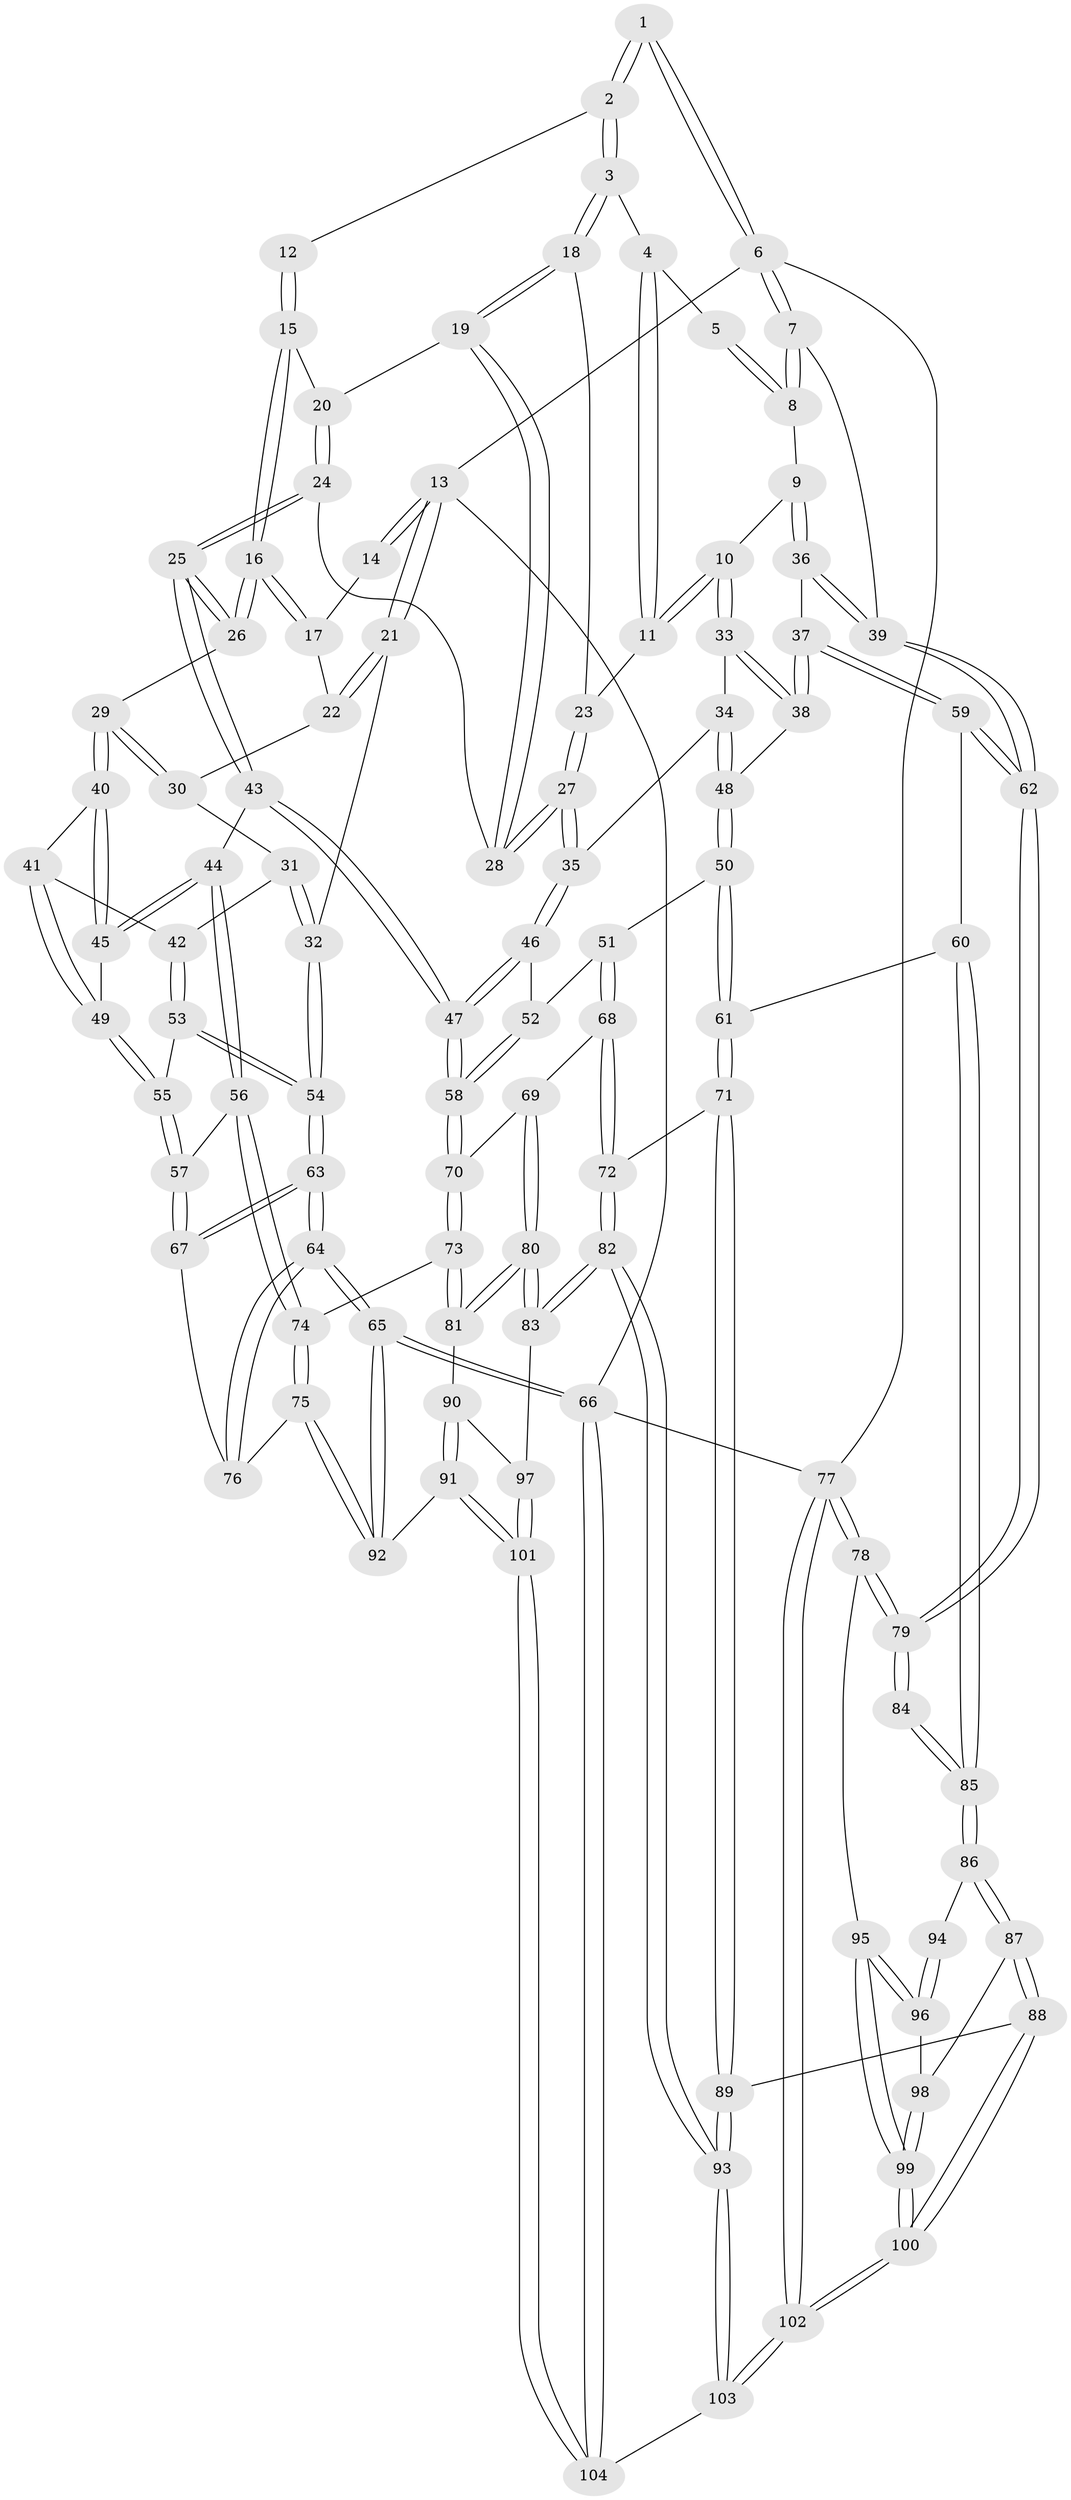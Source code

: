 // Generated by graph-tools (version 1.1) at 2025/03/03/09/25 03:03:24]
// undirected, 104 vertices, 257 edges
graph export_dot {
graph [start="1"]
  node [color=gray90,style=filled];
  1 [pos="+1+0"];
  2 [pos="+0.4823275334430385+0"];
  3 [pos="+0.516887752099296+0"];
  4 [pos="+0.8208267832283926+0.06799030026086515"];
  5 [pos="+0.8487827037563284+0.04235084080693895"];
  6 [pos="+1+0"];
  7 [pos="+1+0.18164023615236286"];
  8 [pos="+0.9575627047556564+0.17765403267064506"];
  9 [pos="+0.7976248306662319+0.2403531918347136"];
  10 [pos="+0.7769103079814736+0.2290152290084639"];
  11 [pos="+0.7616871624457316+0.20225959566152552"];
  12 [pos="+0.4116745462895763+0"];
  13 [pos="+0+0"];
  14 [pos="+0.391491311018798+0"];
  15 [pos="+0.37506026952711186+0.21117812957761853"];
  16 [pos="+0.3144846541171372+0.2446308066550744"];
  17 [pos="+0.28004869089422413+0.019477092132127904"];
  18 [pos="+0.543010765119661+0.030509276791486656"];
  19 [pos="+0.48704239952415185+0.18701323871855002"];
  20 [pos="+0.41193710056609195+0.21282687280481427"];
  21 [pos="+0+0"];
  22 [pos="+0.1282635173744676+0.13846854319621968"];
  23 [pos="+0.6478091774181856+0.14847789546244658"];
  24 [pos="+0.4274532663207977+0.3231328271682619"];
  25 [pos="+0.38588269946948445+0.35385931596168285"];
  26 [pos="+0.29839585908058985+0.27723994830670035"];
  27 [pos="+0.5666089353408276+0.3196570343464621"];
  28 [pos="+0.5055717591202001+0.2878094770830848"];
  29 [pos="+0.2668312871670239+0.28271664627590753"];
  30 [pos="+0.1306400977596217+0.17446761469636954"];
  31 [pos="+0.06778008955999076+0.2759713057109014"];
  32 [pos="+0+0.2873664452608655"];
  33 [pos="+0.6971285091856704+0.31450015251272867"];
  34 [pos="+0.6227947819849321+0.33469506551516853"];
  35 [pos="+0.5671698819918946+0.32051954209805544"];
  36 [pos="+0.8460694067446357+0.3276521754606968"];
  37 [pos="+0.8161885982524744+0.4498806476871576"];
  38 [pos="+0.7294906673487428+0.4411252142307443"];
  39 [pos="+1+0.36353956667282505"];
  40 [pos="+0.2572961115510047+0.2958890913854583"];
  41 [pos="+0.10977793724246815+0.3391290519369988"];
  42 [pos="+0.09510733264229428+0.3379107758244327"];
  43 [pos="+0.39373520612474333+0.4547319691463212"];
  44 [pos="+0.2760699904178674+0.44347460109424985"];
  45 [pos="+0.22514225097151108+0.3959362995061012"];
  46 [pos="+0.5566713140834297+0.354641262109313"];
  47 [pos="+0.4027389453365477+0.46841312042729544"];
  48 [pos="+0.6647307807893553+0.46910348861977236"];
  49 [pos="+0.2185142693406375+0.39805867226811276"];
  50 [pos="+0.6528117026588357+0.48223650403898405"];
  51 [pos="+0.6232869898096299+0.4854337409831428"];
  52 [pos="+0.5728455700266344+0.4584574802486876"];
  53 [pos="+0.08596112327582625+0.3752012230984965"];
  54 [pos="+0+0.5039337607749503"];
  55 [pos="+0.13036360688385878+0.47776777081423205"];
  56 [pos="+0.19546764924933246+0.552531946559528"];
  57 [pos="+0.12467840113844818+0.5216643328082838"];
  58 [pos="+0.4130894489880857+0.49769824623334386"];
  59 [pos="+0.8380080453339042+0.48427322730969113"];
  60 [pos="+0.7962619612267303+0.5728180135244353"];
  61 [pos="+0.6972116525236898+0.5838923075648043"];
  62 [pos="+1+0.5534808717649864"];
  63 [pos="+0+0.5999137549730866"];
  64 [pos="+0+0.7412348592023288"];
  65 [pos="+0+0.763009266903638"];
  66 [pos="+0+1"];
  67 [pos="+0.08362550331135947+0.5411875216136318"];
  68 [pos="+0.5622200074238245+0.5794953686428833"];
  69 [pos="+0.425199072633536+0.529710442462166"];
  70 [pos="+0.4125048059979092+0.5111098732282977"];
  71 [pos="+0.6691403272275166+0.6321148156430155"];
  72 [pos="+0.5833339317777795+0.6269009965297431"];
  73 [pos="+0.30370524829563583+0.5853680814225992"];
  74 [pos="+0.21088719233900177+0.5690918310065634"];
  75 [pos="+0.18402741060146346+0.7086726565921906"];
  76 [pos="+0.12487494652718698+0.6554524545195909"];
  77 [pos="+1+1"];
  78 [pos="+1+0.7240432399719513"];
  79 [pos="+1+0.6129323983069522"];
  80 [pos="+0.4534949704848251+0.7206742539631079"];
  81 [pos="+0.3117906298372569+0.6609949498249118"];
  82 [pos="+0.4925242650173662+0.7594925303575226"];
  83 [pos="+0.47205690725441773+0.7535582986302514"];
  84 [pos="+0.9477618351260257+0.656235809284766"];
  85 [pos="+0.8019524895877874+0.5872185027265208"];
  86 [pos="+0.7925576046044497+0.7268028848924322"];
  87 [pos="+0.7762221414474827+0.748451195227994"];
  88 [pos="+0.7336206998360085+0.7658878370225735"];
  89 [pos="+0.7229391973150158+0.7640636403208237"];
  90 [pos="+0.27299641689843845+0.7112213069629149"];
  91 [pos="+0.2058443187397629+0.7712328739171864"];
  92 [pos="+0.19235931274990584+0.7609832697053361"];
  93 [pos="+0.5687404700882743+0.8308679632043712"];
  94 [pos="+0.8975177729428194+0.6844264699461766"];
  95 [pos="+0.9910466016544818+0.8121717225781714"];
  96 [pos="+0.8983707426447504+0.7970536435360387"];
  97 [pos="+0.45584548713999445+0.7626648025528989"];
  98 [pos="+0.8615149490413919+0.796762002452924"];
  99 [pos="+0.8599391946097822+0.9582812986899577"];
  100 [pos="+0.8226684693086894+1"];
  101 [pos="+0.26444122599763353+0.894177418286349"];
  102 [pos="+0.8035622315682177+1"];
  103 [pos="+0.5667001004897588+1"];
  104 [pos="+0.22984203360271027+1"];
  1 -- 2;
  1 -- 2;
  1 -- 6;
  1 -- 6;
  2 -- 3;
  2 -- 3;
  2 -- 12;
  3 -- 4;
  3 -- 18;
  3 -- 18;
  4 -- 5;
  4 -- 11;
  4 -- 11;
  5 -- 8;
  5 -- 8;
  6 -- 7;
  6 -- 7;
  6 -- 13;
  6 -- 77;
  7 -- 8;
  7 -- 8;
  7 -- 39;
  8 -- 9;
  9 -- 10;
  9 -- 36;
  9 -- 36;
  10 -- 11;
  10 -- 11;
  10 -- 33;
  10 -- 33;
  11 -- 23;
  12 -- 15;
  12 -- 15;
  13 -- 14;
  13 -- 14;
  13 -- 21;
  13 -- 21;
  13 -- 66;
  14 -- 17;
  15 -- 16;
  15 -- 16;
  15 -- 20;
  16 -- 17;
  16 -- 17;
  16 -- 26;
  16 -- 26;
  17 -- 22;
  18 -- 19;
  18 -- 19;
  18 -- 23;
  19 -- 20;
  19 -- 28;
  19 -- 28;
  20 -- 24;
  20 -- 24;
  21 -- 22;
  21 -- 22;
  21 -- 32;
  22 -- 30;
  23 -- 27;
  23 -- 27;
  24 -- 25;
  24 -- 25;
  24 -- 28;
  25 -- 26;
  25 -- 26;
  25 -- 43;
  25 -- 43;
  26 -- 29;
  27 -- 28;
  27 -- 28;
  27 -- 35;
  27 -- 35;
  29 -- 30;
  29 -- 30;
  29 -- 40;
  29 -- 40;
  30 -- 31;
  31 -- 32;
  31 -- 32;
  31 -- 42;
  32 -- 54;
  32 -- 54;
  33 -- 34;
  33 -- 38;
  33 -- 38;
  34 -- 35;
  34 -- 48;
  34 -- 48;
  35 -- 46;
  35 -- 46;
  36 -- 37;
  36 -- 39;
  36 -- 39;
  37 -- 38;
  37 -- 38;
  37 -- 59;
  37 -- 59;
  38 -- 48;
  39 -- 62;
  39 -- 62;
  40 -- 41;
  40 -- 45;
  40 -- 45;
  41 -- 42;
  41 -- 49;
  41 -- 49;
  42 -- 53;
  42 -- 53;
  43 -- 44;
  43 -- 47;
  43 -- 47;
  44 -- 45;
  44 -- 45;
  44 -- 56;
  44 -- 56;
  45 -- 49;
  46 -- 47;
  46 -- 47;
  46 -- 52;
  47 -- 58;
  47 -- 58;
  48 -- 50;
  48 -- 50;
  49 -- 55;
  49 -- 55;
  50 -- 51;
  50 -- 61;
  50 -- 61;
  51 -- 52;
  51 -- 68;
  51 -- 68;
  52 -- 58;
  52 -- 58;
  53 -- 54;
  53 -- 54;
  53 -- 55;
  54 -- 63;
  54 -- 63;
  55 -- 57;
  55 -- 57;
  56 -- 57;
  56 -- 74;
  56 -- 74;
  57 -- 67;
  57 -- 67;
  58 -- 70;
  58 -- 70;
  59 -- 60;
  59 -- 62;
  59 -- 62;
  60 -- 61;
  60 -- 85;
  60 -- 85;
  61 -- 71;
  61 -- 71;
  62 -- 79;
  62 -- 79;
  63 -- 64;
  63 -- 64;
  63 -- 67;
  63 -- 67;
  64 -- 65;
  64 -- 65;
  64 -- 76;
  64 -- 76;
  65 -- 66;
  65 -- 66;
  65 -- 92;
  65 -- 92;
  66 -- 104;
  66 -- 104;
  66 -- 77;
  67 -- 76;
  68 -- 69;
  68 -- 72;
  68 -- 72;
  69 -- 70;
  69 -- 80;
  69 -- 80;
  70 -- 73;
  70 -- 73;
  71 -- 72;
  71 -- 89;
  71 -- 89;
  72 -- 82;
  72 -- 82;
  73 -- 74;
  73 -- 81;
  73 -- 81;
  74 -- 75;
  74 -- 75;
  75 -- 76;
  75 -- 92;
  75 -- 92;
  77 -- 78;
  77 -- 78;
  77 -- 102;
  77 -- 102;
  78 -- 79;
  78 -- 79;
  78 -- 95;
  79 -- 84;
  79 -- 84;
  80 -- 81;
  80 -- 81;
  80 -- 83;
  80 -- 83;
  81 -- 90;
  82 -- 83;
  82 -- 83;
  82 -- 93;
  82 -- 93;
  83 -- 97;
  84 -- 85;
  84 -- 85;
  85 -- 86;
  85 -- 86;
  86 -- 87;
  86 -- 87;
  86 -- 94;
  87 -- 88;
  87 -- 88;
  87 -- 98;
  88 -- 89;
  88 -- 100;
  88 -- 100;
  89 -- 93;
  89 -- 93;
  90 -- 91;
  90 -- 91;
  90 -- 97;
  91 -- 92;
  91 -- 101;
  91 -- 101;
  93 -- 103;
  93 -- 103;
  94 -- 96;
  94 -- 96;
  95 -- 96;
  95 -- 96;
  95 -- 99;
  95 -- 99;
  96 -- 98;
  97 -- 101;
  97 -- 101;
  98 -- 99;
  98 -- 99;
  99 -- 100;
  99 -- 100;
  100 -- 102;
  100 -- 102;
  101 -- 104;
  101 -- 104;
  102 -- 103;
  102 -- 103;
  103 -- 104;
}

